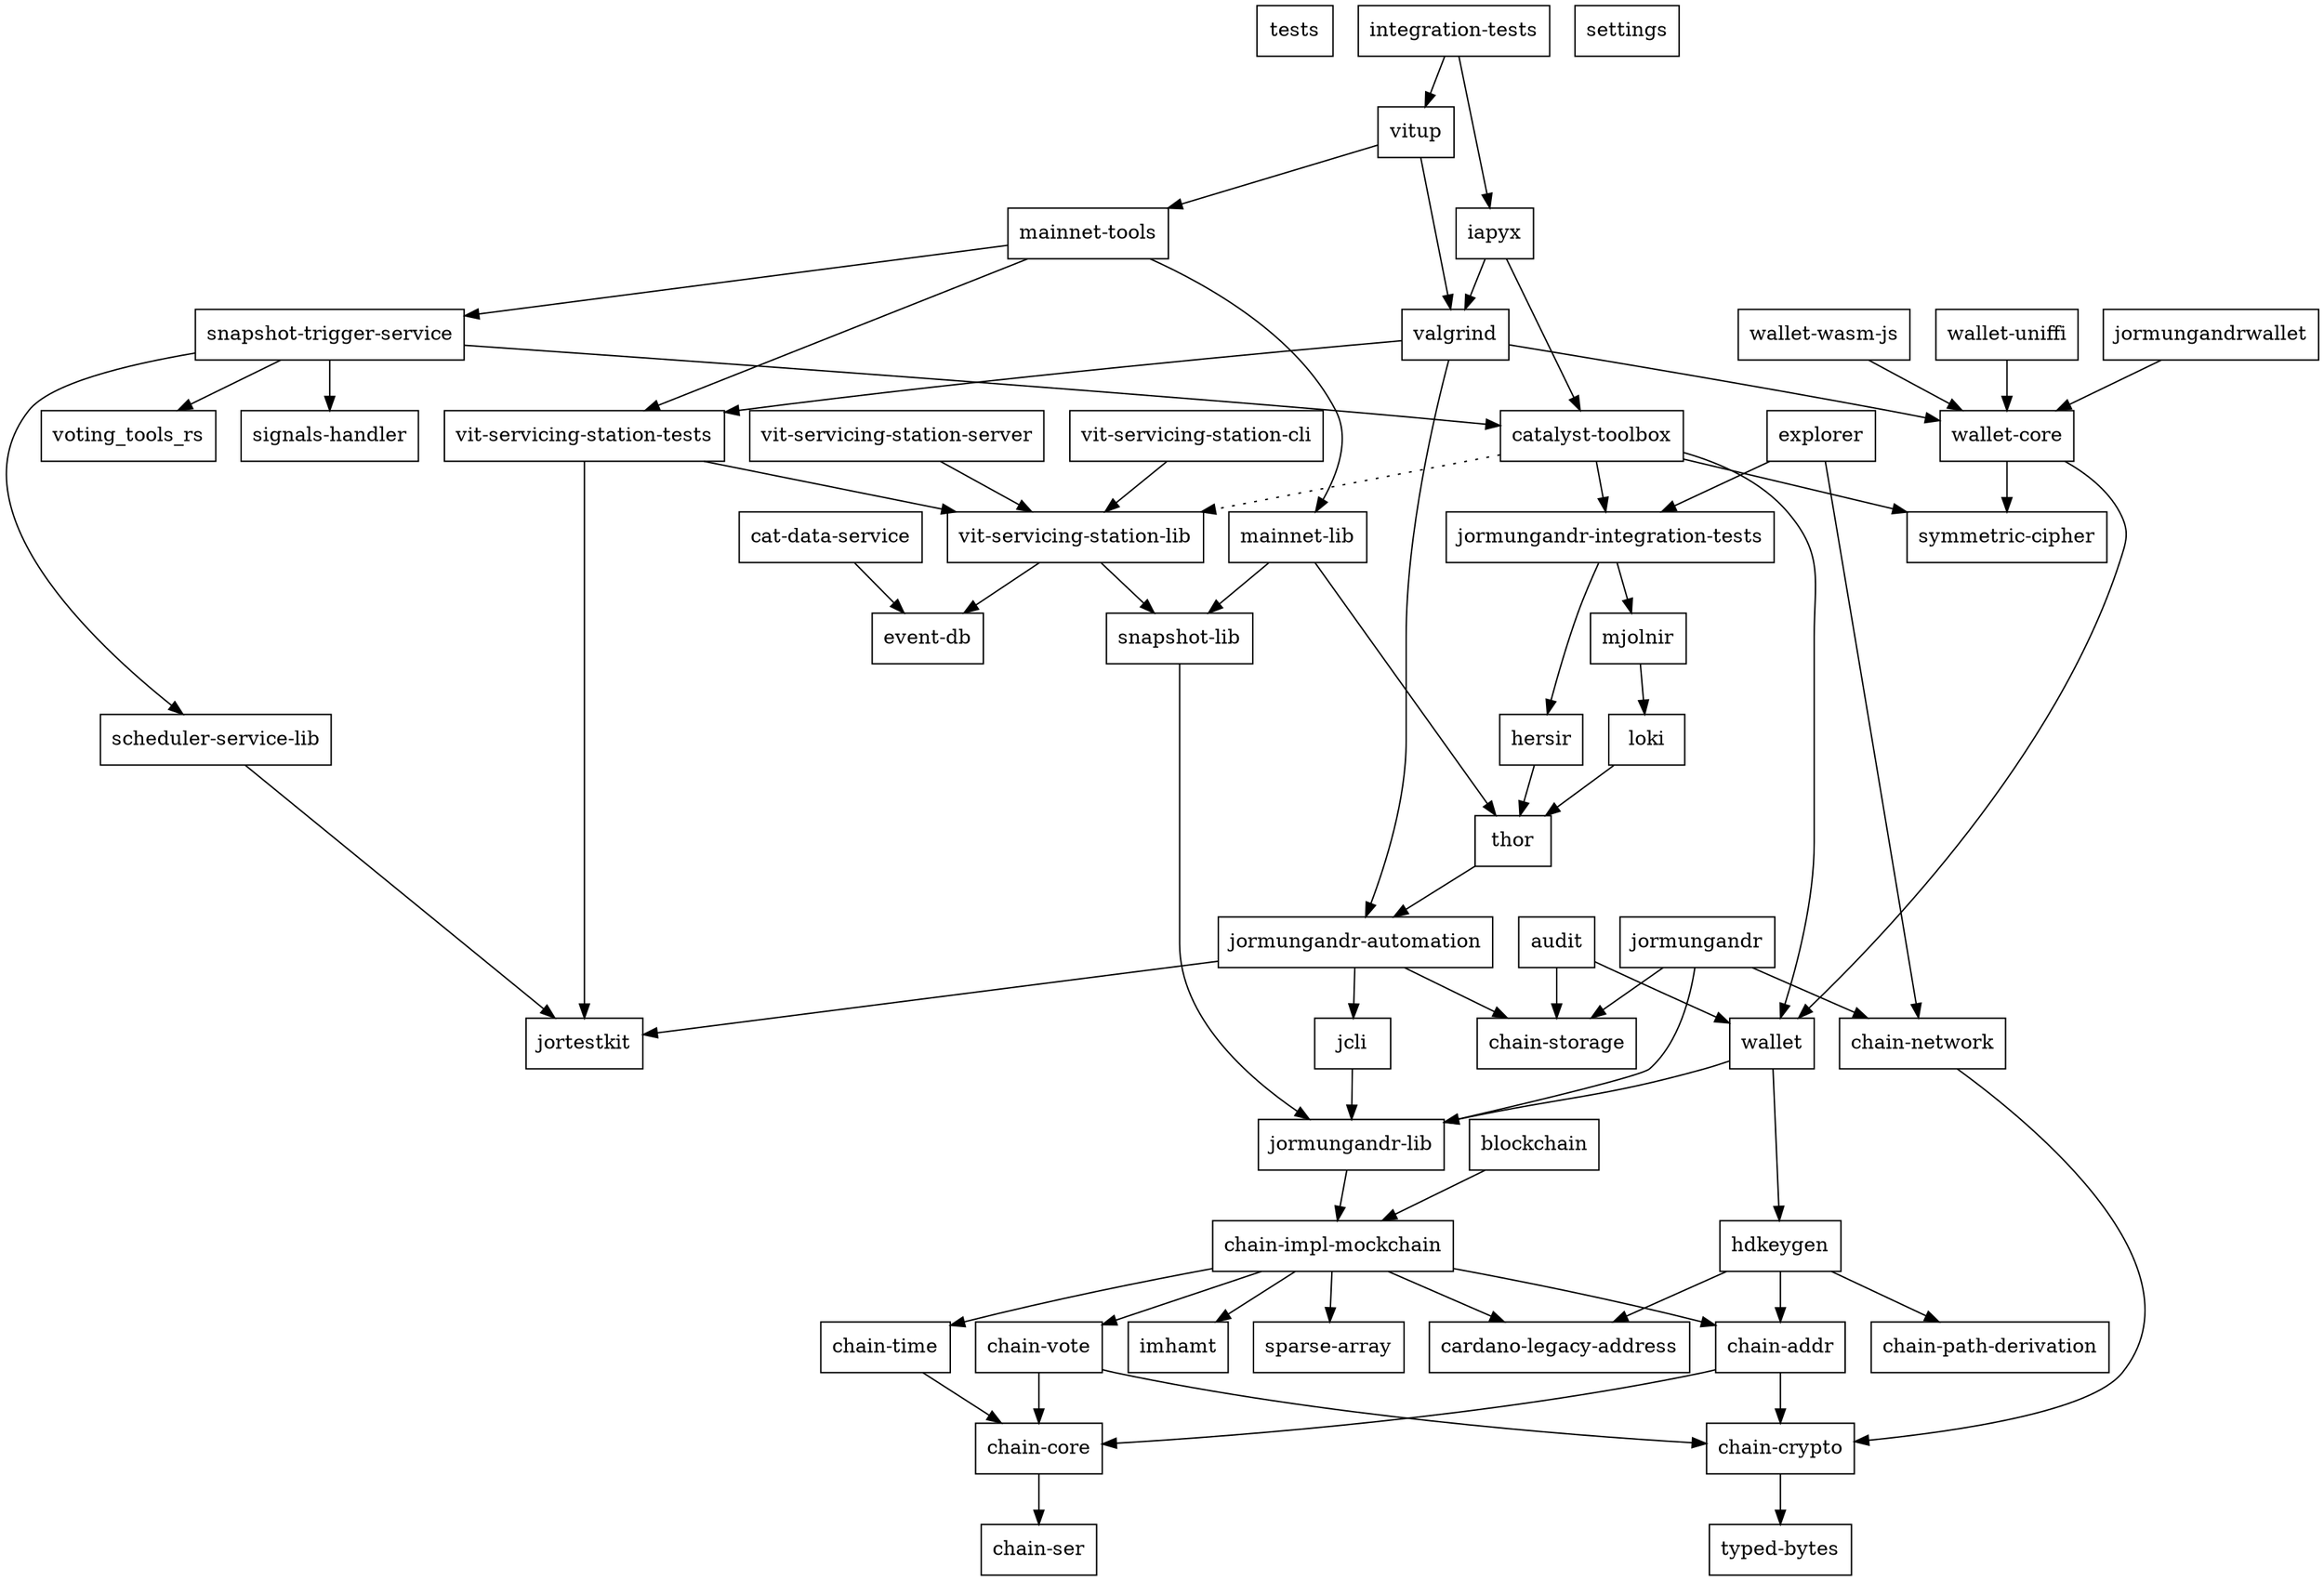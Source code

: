 digraph {
    0 [ label = "tests" shape = box]
    1 [ label = "catalyst-toolbox" shape = box]
    2 [ label = "chain-addr" shape = box]
    3 [ label = "chain-core" shape = box]
    4 [ label = "chain-ser" shape = box]
    5 [ label = "chain-crypto" shape = box]
    6 [ label = "typed-bytes" shape = box]
    7 [ label = "chain-impl-mockchain" shape = box]
    8 [ label = "cardano-legacy-address" shape = box]
    9 [ label = "chain-time" shape = box]
    10 [ label = "chain-vote" shape = box]
    11 [ label = "imhamt" shape = box]
    12 [ label = "sparse-array" shape = box]
    13 [ label = "chain-storage" shape = box]
    14 [ label = "jcli" shape = box]
    15 [ label = "jormungandr-lib" shape = box]
    16 [ label = "jormungandr-automation" shape = box]
    17 [ label = "jortestkit" shape = box]
    18 [ label = "jormungandr-integration-tests" shape = box]
    19 [ label = "hersir" shape = box]
    20 [ label = "thor" shape = box]
    21 [ label = "loki" shape = box]
    22 [ label = "mjolnir" shape = box]
    23 [ label = "snapshot-lib" shape = box]
    24 [ label = "symmetric-cipher" shape = box]
    25 [ label = "vit-servicing-station-lib" shape = box]
    26 [ label = "event-db" shape = box]
    27 [ label = "vit-servicing-station-tests" shape = box]
    28 [ label = "wallet" shape = box]
    29 [ label = "chain-path-derivation" shape = box]
    30 [ label = "hdkeygen" shape = box]
    31 [ label = "chain-network" shape = box]
    32 [ label = "jormungandrwallet" shape = box]
    33 [ label = "wallet-core" shape = box]
    34 [ label = "wallet-wasm-js" shape = box]
    35 [ label = "wallet-uniffi" shape = box]
    36 [ label = "jormungandr" shape = box]
    37 [ label = "explorer" shape = box]
    38 [ label = "settings" shape = box]
    39 [ label = "blockchain" shape = box]
    40 [ label = "vit-servicing-station-cli" shape = box]
    41 [ label = "vit-servicing-station-server" shape = box]
    42 [ label = "iapyx" shape = box]
    43 [ label = "valgrind" shape = box]
    44 [ label = "vitup" shape = box]
    45 [ label = "mainnet-lib" shape = box]
    46 [ label = "mainnet-tools" shape = box]
    47 [ label = "scheduler-service-lib" shape = box]
    48 [ label = "signals-handler" shape = box]
    49 [ label = "snapshot-trigger-service" shape = box]
    50 [ label = "voting_tools_rs" shape = box]
    51 [ label = "integration-tests" shape = box]
    52 [ label = "cat-data-service" shape = box]
    53 [ label = "audit" shape = box]
    1 -> 18 [ ]
    1 -> 24 [ ]
    1 -> 25 [ style = dotted]
    1 -> 28 [ ]
    2 -> 3 [ ]
    2 -> 5 [ ]
    3 -> 4 [ ]
    5 -> 6 [ ]
    7 -> 8 [ ]
    7 -> 2 [ ]
    7 -> 9 [ ]
    7 -> 10 [ ]
    7 -> 11 [ ]
    7 -> 12 [ ]
    9 -> 3 [ ]
    10 -> 3 [ ]
    10 -> 5 [ ]
    14 -> 15 [ ]
    15 -> 7 [ ]
    16 -> 13 [ ]
    16 -> 14 [ ]
    16 -> 17 [ ]
    18 -> 19 [ ]
    18 -> 22 [ ]
    19 -> 20 [ ]
    20 -> 16 [ ]
    21 -> 20 [ ]
    22 -> 21 [ ]
    23 -> 15 [ ]
    25 -> 26 [ ]
    25 -> 23 [ ]
    27 -> 17 [ ]
    27 -> 25 [ ]
    28 -> 30 [ ]
    28 -> 15 [ ]
    30 -> 8 [ ]
    30 -> 2 [ ]
    30 -> 29 [ ]
    31 -> 5 [ ]
    32 -> 33 [ ]
    33 -> 24 [ ]
    33 -> 28 [ ]
    34 -> 33 [ ]
    35 -> 33 [ ]
    36 -> 31 [ ]
    36 -> 13 [ ]
    36 -> 15 [ ]
    37 -> 31 [ ]
    37 -> 18 [ ]
    39 -> 7 [ ]
    40 -> 25 [ ]
    41 -> 25 [ ]
    42 -> 1 [ ]
    42 -> 43 [ ]
    43 -> 16 [ ]
    43 -> 27 [ ]
    43 -> 33 [ ]
    44 -> 46 [ ]
    44 -> 43 [ ]
    45 -> 23 [ ]
    45 -> 20 [ ]
    46 -> 45 [ ]
    46 -> 49 [ ]
    46 -> 27 [ ]
    47 -> 17 [ ]
    49 -> 1 [ ]
    49 -> 47 [ ]
    49 -> 48 [ ]
    49 -> 50 [ ]
    51 -> 42 [ ]
    51 -> 44 [ ]
    52 -> 26 [ ]
    53 -> 13 [ ]
    53 -> 28 [ ]
}

